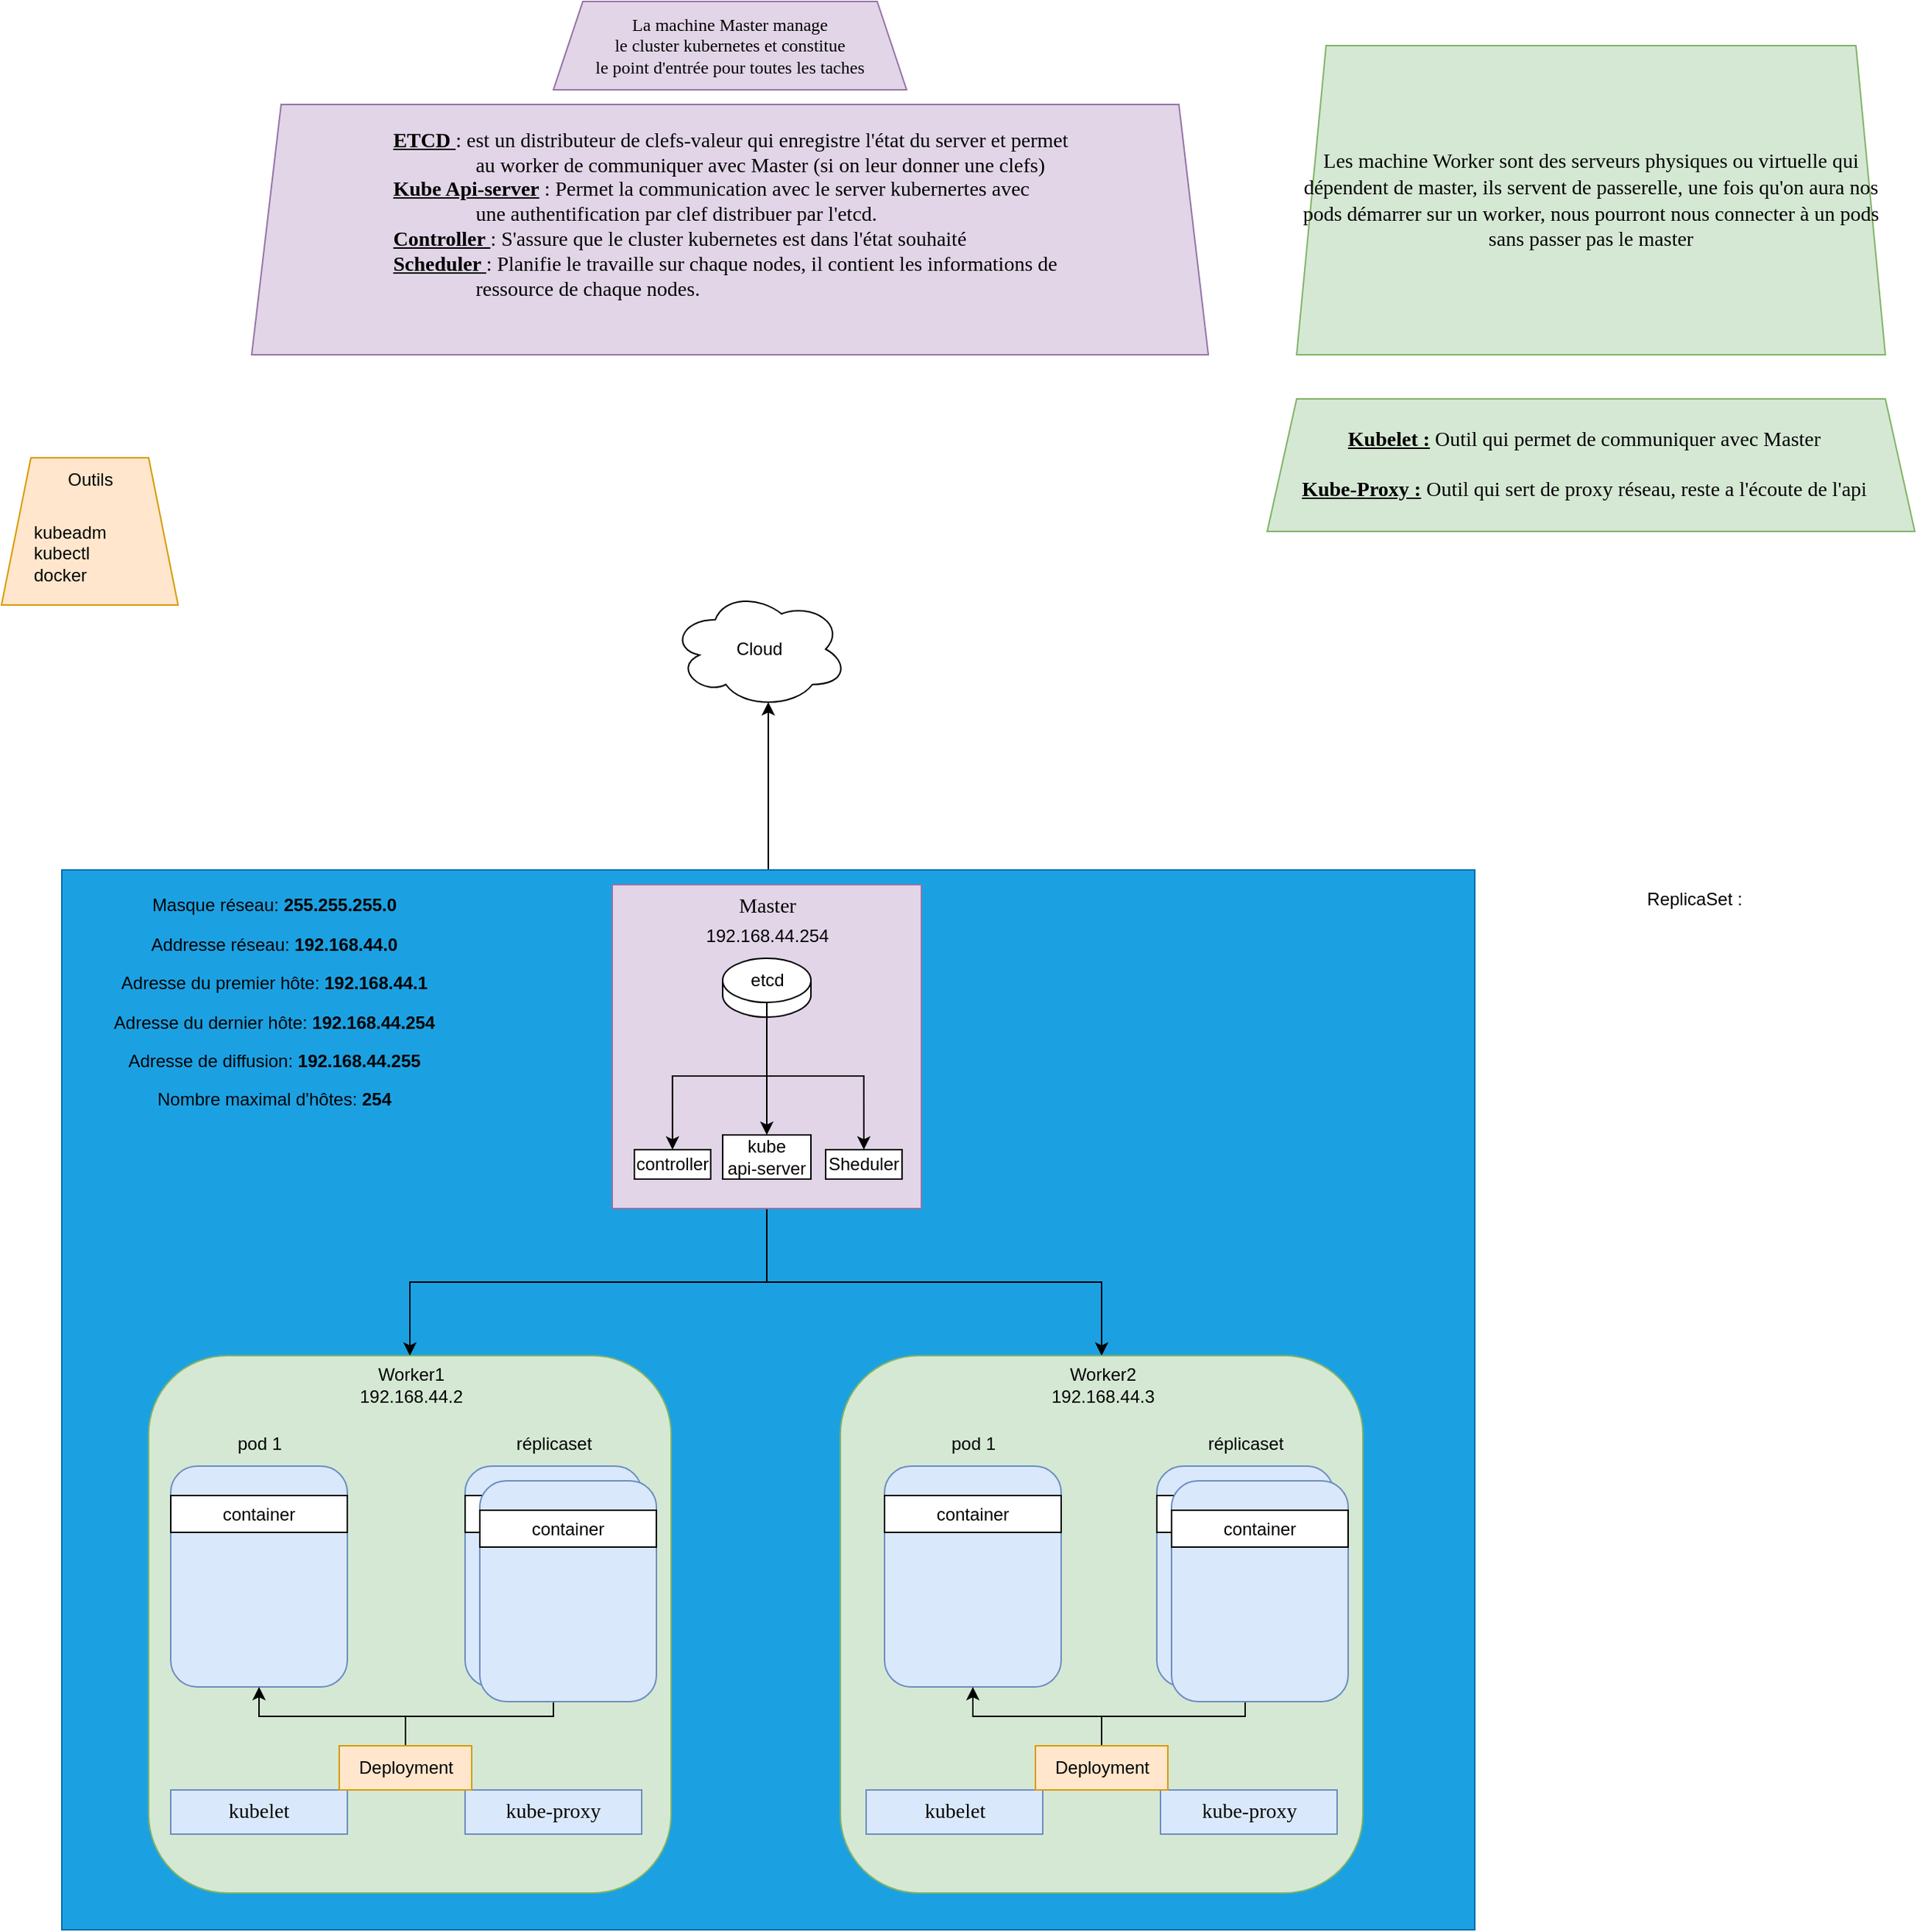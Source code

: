 <mxfile version="20.2.2" type="device"><diagram id="7VEF67Gim3134MM_UQvQ" name="Page-1"><mxGraphModel dx="2605" dy="2109" grid="1" gridSize="10" guides="1" tooltips="1" connect="1" arrows="1" fold="1" page="1" pageScale="1" pageWidth="827" pageHeight="1169" math="0" shadow="0"><root><mxCell id="0"/><mxCell id="1" parent="0"/><mxCell id="36DZzTSzYTcAhO9P4BDn-17" value="" style="rounded=1;whiteSpace=wrap;html=1;fillColor=#dae8fc;strokeColor=#6c8ebf;" vertex="1" parent="1"><mxGeometry x="45" y="735" width="120" height="150" as="geometry"/></mxCell><mxCell id="36DZzTSzYTcAhO9P4BDn-7" style="edgeStyle=orthogonalEdgeStyle;rounded=0;orthogonalLoop=1;jettySize=auto;html=1;entryX=0.55;entryY=0.95;entryDx=0;entryDy=0;entryPerimeter=0;" edge="1" parent="1" source="36DZzTSzYTcAhO9P4BDn-5" target="36DZzTSzYTcAhO9P4BDn-6"><mxGeometry relative="1" as="geometry"/></mxCell><mxCell id="36DZzTSzYTcAhO9P4BDn-5" value="" style="rounded=0;whiteSpace=wrap;html=1;fillColor=#1ba1e2;strokeColor=#006EAF;fontColor=#ffffff;" vertex="1" parent="1"><mxGeometry x="-239" y="320" width="960" height="720" as="geometry"/></mxCell><mxCell id="R8EvlPLaKOTBc0zvbfVf-76" value="" style="shape=trapezoid;perimeter=trapezoidPerimeter;whiteSpace=wrap;html=1;fixedSize=1;fontFamily=Times New Roman;fontSize=14;fillColor=#d5e8d4;strokeColor=#82b366;" parent="1" vertex="1"><mxGeometry x="580" width="440" height="90" as="geometry"/></mxCell><mxCell id="R8EvlPLaKOTBc0zvbfVf-66" value="&lt;div&gt;&lt;font face=&quot;Times New Roman&quot;&gt;La machine Master manage &lt;br&gt;&lt;/font&gt;&lt;/div&gt;&lt;div&gt;&lt;font face=&quot;Times New Roman&quot;&gt;le cluster kubernetes et constitue&lt;/font&gt;&lt;/div&gt;&lt;div&gt;&lt;font face=&quot;Times New Roman&quot;&gt;le point d'entrée pour toutes les taches&lt;br&gt;&lt;/font&gt;&lt;/div&gt;" style="shape=trapezoid;perimeter=trapezoidPerimeter;whiteSpace=wrap;html=1;fixedSize=1;fillColor=#e1d5e7;strokeColor=#9673a6;" parent="1" vertex="1"><mxGeometry x="95" y="-270" width="240" height="60" as="geometry"/></mxCell><mxCell id="R8EvlPLaKOTBc0zvbfVf-64" style="edgeStyle=orthogonalEdgeStyle;rounded=0;orthogonalLoop=1;jettySize=auto;html=1;" parent="1" source="R8EvlPLaKOTBc0zvbfVf-62" target="R8EvlPLaKOTBc0zvbfVf-15" edge="1"><mxGeometry relative="1" as="geometry"/></mxCell><mxCell id="R8EvlPLaKOTBc0zvbfVf-65" style="edgeStyle=orthogonalEdgeStyle;rounded=0;orthogonalLoop=1;jettySize=auto;html=1;" parent="1" source="R8EvlPLaKOTBc0zvbfVf-62" target="R8EvlPLaKOTBc0zvbfVf-23" edge="1"><mxGeometry relative="1" as="geometry"/></mxCell><mxCell id="R8EvlPLaKOTBc0zvbfVf-1" value="&lt;p&gt;Masque réseau: &lt;strong&gt;255.255.255.0&lt;/strong&gt;&lt;/p&gt;&lt;p&gt;Addresse réseau: &lt;strong&gt;192.168.44.0&lt;/strong&gt;&lt;/p&gt;&lt;p&gt;Adresse du premier hôte: &lt;strong&gt;192.168.44.1&lt;/strong&gt;&lt;/p&gt;&lt;p&gt;Adresse du dernier hôte: &lt;strong&gt;192.168.44.254&lt;/strong&gt;&lt;/p&gt;&lt;p&gt;Adresse de diffusion: &lt;strong&gt;192.168.44.255&lt;/strong&gt;&lt;/p&gt;&lt;p&gt;Nombre maximal d'hôtes: &lt;strong&gt;254&lt;/strong&gt;&lt;/p&gt;" style="text;html=1;align=center;verticalAlign=middle;resizable=0;points=[];autosize=1;strokeColor=none;fillColor=none;" parent="1" vertex="1"><mxGeometry x="-220" y="320" width="250" height="180" as="geometry"/></mxCell><mxCell id="R8EvlPLaKOTBc0zvbfVf-21" value="" style="group" parent="1" vertex="1" connectable="0"><mxGeometry x="-180" y="650" width="355" height="365" as="geometry"/></mxCell><mxCell id="R8EvlPLaKOTBc0zvbfVf-14" value="&lt;div&gt;Worker1&lt;/div&gt;&lt;div&gt;192.168.44.2&lt;br&gt;&lt;/div&gt;" style="text;html=1;align=center;verticalAlign=middle;resizable=0;points=[];autosize=1;strokeColor=none;fillColor=none;" parent="R8EvlPLaKOTBc0zvbfVf-21" vertex="1"><mxGeometry x="127.5" width="100" height="40" as="geometry"/></mxCell><mxCell id="36DZzTSzYTcAhO9P4BDn-2" value="" style="group" vertex="1" connectable="0" parent="R8EvlPLaKOTBc0zvbfVf-21"><mxGeometry width="355" height="365" as="geometry"/></mxCell><mxCell id="R8EvlPLaKOTBc0zvbfVf-15" value="" style="rounded=1;whiteSpace=wrap;html=1;fillColor=#d5e8d4;strokeColor=#82b366;" parent="36DZzTSzYTcAhO9P4BDn-2" vertex="1"><mxGeometry width="355" height="365" as="geometry"/></mxCell><mxCell id="R8EvlPLaKOTBc0zvbfVf-17" value="" style="rounded=1;whiteSpace=wrap;html=1;fillColor=#dae8fc;strokeColor=#6c8ebf;" parent="36DZzTSzYTcAhO9P4BDn-2" vertex="1"><mxGeometry x="15" y="75" width="120" height="150" as="geometry"/></mxCell><mxCell id="R8EvlPLaKOTBc0zvbfVf-18" value="" style="rounded=1;whiteSpace=wrap;html=1;fillColor=#dae8fc;strokeColor=#6c8ebf;" parent="36DZzTSzYTcAhO9P4BDn-2" vertex="1"><mxGeometry x="215" y="75" width="120" height="150" as="geometry"/></mxCell><mxCell id="R8EvlPLaKOTBc0zvbfVf-19" value="pod 1" style="text;html=1;align=center;verticalAlign=middle;resizable=0;points=[];autosize=1;strokeColor=none;fillColor=none;" parent="36DZzTSzYTcAhO9P4BDn-2" vertex="1"><mxGeometry x="50" y="45" width="50" height="30" as="geometry"/></mxCell><mxCell id="R8EvlPLaKOTBc0zvbfVf-20" value="réplicaset" style="text;html=1;align=center;verticalAlign=middle;resizable=0;points=[];autosize=1;strokeColor=none;fillColor=none;" parent="36DZzTSzYTcAhO9P4BDn-2" vertex="1"><mxGeometry x="235" y="45" width="80" height="30" as="geometry"/></mxCell><mxCell id="R8EvlPLaKOTBc0zvbfVf-31" value="container" style="rounded=0;whiteSpace=wrap;html=1;" parent="36DZzTSzYTcAhO9P4BDn-2" vertex="1"><mxGeometry x="15" y="95" width="120" height="25" as="geometry"/></mxCell><mxCell id="R8EvlPLaKOTBc0zvbfVf-40" value="container" style="rounded=0;whiteSpace=wrap;html=1;" parent="36DZzTSzYTcAhO9P4BDn-2" vertex="1"><mxGeometry x="215" y="95" width="120" height="25" as="geometry"/></mxCell><mxCell id="R8EvlPLaKOTBc0zvbfVf-71" value="kubelet" style="rounded=0;whiteSpace=wrap;html=1;fontFamily=Times New Roman;fontSize=14;fillColor=#dae8fc;strokeColor=#6c8ebf;" parent="36DZzTSzYTcAhO9P4BDn-2" vertex="1"><mxGeometry x="15" y="295" width="120" height="30" as="geometry"/></mxCell><mxCell id="R8EvlPLaKOTBc0zvbfVf-72" value="kube-proxy" style="rounded=0;whiteSpace=wrap;html=1;fontFamily=Times New Roman;fontSize=14;fillColor=#dae8fc;strokeColor=#6c8ebf;" parent="36DZzTSzYTcAhO9P4BDn-2" vertex="1"><mxGeometry x="215" y="295" width="120" height="30" as="geometry"/></mxCell><mxCell id="36DZzTSzYTcAhO9P4BDn-4" value="&lt;div&gt;Worker1&lt;/div&gt;&lt;div&gt;192.168.44.2&lt;br&gt;&lt;/div&gt;" style="text;html=1;align=center;verticalAlign=middle;resizable=0;points=[];autosize=1;strokeColor=none;fillColor=none;" vertex="1" parent="36DZzTSzYTcAhO9P4BDn-2"><mxGeometry x="127.5" width="100" height="40" as="geometry"/></mxCell><mxCell id="36DZzTSzYTcAhO9P4BDn-9" style="edgeStyle=orthogonalEdgeStyle;rounded=0;orthogonalLoop=1;jettySize=auto;html=1;entryX=0.5;entryY=1;entryDx=0;entryDy=0;" edge="1" parent="36DZzTSzYTcAhO9P4BDn-2" source="36DZzTSzYTcAhO9P4BDn-8" target="R8EvlPLaKOTBc0zvbfVf-17"><mxGeometry relative="1" as="geometry"/></mxCell><mxCell id="36DZzTSzYTcAhO9P4BDn-10" style="edgeStyle=orthogonalEdgeStyle;rounded=0;orthogonalLoop=1;jettySize=auto;html=1;entryX=0.5;entryY=1;entryDx=0;entryDy=0;" edge="1" parent="36DZzTSzYTcAhO9P4BDn-2" source="36DZzTSzYTcAhO9P4BDn-8" target="R8EvlPLaKOTBc0zvbfVf-18"><mxGeometry relative="1" as="geometry"/></mxCell><mxCell id="36DZzTSzYTcAhO9P4BDn-8" value="Deployment" style="whiteSpace=wrap;html=1;fillColor=#ffe6cc;strokeColor=#d79b00;" vertex="1" parent="36DZzTSzYTcAhO9P4BDn-2"><mxGeometry x="129.5" y="265" width="90" height="30" as="geometry"/></mxCell><mxCell id="R8EvlPLaKOTBc0zvbfVf-22" value="" style="group" parent="1" vertex="1" connectable="0"><mxGeometry x="280" y="650" width="355" height="365" as="geometry"/></mxCell><mxCell id="36DZzTSzYTcAhO9P4BDn-1" value="" style="group" vertex="1" connectable="0" parent="R8EvlPLaKOTBc0zvbfVf-22"><mxGeometry x="10" width="355" height="365" as="geometry"/></mxCell><mxCell id="R8EvlPLaKOTBc0zvbfVf-23" value="" style="rounded=1;whiteSpace=wrap;html=1;fillColor=#d5e8d4;strokeColor=#82b366;" parent="36DZzTSzYTcAhO9P4BDn-1" vertex="1"><mxGeometry width="355" height="365" as="geometry"/></mxCell><mxCell id="R8EvlPLaKOTBc0zvbfVf-24" value="&lt;div&gt;Worker2&lt;/div&gt;&lt;div&gt;192.168.44.3&lt;br&gt;&lt;/div&gt;" style="text;html=1;align=center;verticalAlign=middle;resizable=0;points=[];autosize=1;strokeColor=none;fillColor=none;" parent="36DZzTSzYTcAhO9P4BDn-1" vertex="1"><mxGeometry x="127.5" width="100" height="40" as="geometry"/></mxCell><mxCell id="R8EvlPLaKOTBc0zvbfVf-25" value="" style="rounded=1;whiteSpace=wrap;html=1;fillColor=#dae8fc;strokeColor=#6c8ebf;" parent="36DZzTSzYTcAhO9P4BDn-1" vertex="1"><mxGeometry x="30" y="75" width="120" height="150" as="geometry"/></mxCell><mxCell id="R8EvlPLaKOTBc0zvbfVf-26" value="" style="rounded=1;whiteSpace=wrap;html=1;fillColor=#dae8fc;strokeColor=#6c8ebf;" parent="36DZzTSzYTcAhO9P4BDn-1" vertex="1"><mxGeometry x="215" y="75" width="120" height="150" as="geometry"/></mxCell><mxCell id="R8EvlPLaKOTBc0zvbfVf-27" value="pod 1" style="text;html=1;align=center;verticalAlign=middle;resizable=0;points=[];autosize=1;strokeColor=none;fillColor=none;" parent="36DZzTSzYTcAhO9P4BDn-1" vertex="1"><mxGeometry x="65" y="45" width="50" height="30" as="geometry"/></mxCell><mxCell id="R8EvlPLaKOTBc0zvbfVf-28" value="réplicaset" style="text;html=1;align=center;verticalAlign=middle;resizable=0;points=[];autosize=1;strokeColor=none;fillColor=none;" parent="36DZzTSzYTcAhO9P4BDn-1" vertex="1"><mxGeometry x="235" y="45" width="80" height="30" as="geometry"/></mxCell><mxCell id="R8EvlPLaKOTBc0zvbfVf-41" value="container" style="rounded=0;whiteSpace=wrap;html=1;" parent="36DZzTSzYTcAhO9P4BDn-1" vertex="1"><mxGeometry x="30" y="95" width="120" height="25" as="geometry"/></mxCell><mxCell id="R8EvlPLaKOTBc0zvbfVf-43" value="container" style="rounded=0;whiteSpace=wrap;html=1;" parent="36DZzTSzYTcAhO9P4BDn-1" vertex="1"><mxGeometry x="215" y="95" width="120" height="25" as="geometry"/></mxCell><mxCell id="R8EvlPLaKOTBc0zvbfVf-73" value="kubelet" style="rounded=0;whiteSpace=wrap;html=1;fontFamily=Times New Roman;fontSize=14;fillColor=#dae8fc;strokeColor=#6c8ebf;" parent="36DZzTSzYTcAhO9P4BDn-1" vertex="1"><mxGeometry x="17.5" y="295" width="120" height="30" as="geometry"/></mxCell><mxCell id="R8EvlPLaKOTBc0zvbfVf-74" value="kube-proxy" style="rounded=0;whiteSpace=wrap;html=1;fontFamily=Times New Roman;fontSize=14;fillColor=#dae8fc;strokeColor=#6c8ebf;" parent="36DZzTSzYTcAhO9P4BDn-1" vertex="1"><mxGeometry x="217.5" y="295" width="120" height="30" as="geometry"/></mxCell><mxCell id="36DZzTSzYTcAhO9P4BDn-12" style="edgeStyle=orthogonalEdgeStyle;rounded=0;orthogonalLoop=1;jettySize=auto;html=1;" edge="1" parent="36DZzTSzYTcAhO9P4BDn-1" source="36DZzTSzYTcAhO9P4BDn-11" target="R8EvlPLaKOTBc0zvbfVf-25"><mxGeometry relative="1" as="geometry"/></mxCell><mxCell id="36DZzTSzYTcAhO9P4BDn-13" style="edgeStyle=orthogonalEdgeStyle;rounded=0;orthogonalLoop=1;jettySize=auto;html=1;" edge="1" parent="36DZzTSzYTcAhO9P4BDn-1" source="36DZzTSzYTcAhO9P4BDn-11" target="R8EvlPLaKOTBc0zvbfVf-26"><mxGeometry relative="1" as="geometry"/></mxCell><mxCell id="36DZzTSzYTcAhO9P4BDn-11" value="Deployment" style="whiteSpace=wrap;html=1;fillColor=#ffe6cc;strokeColor=#d79b00;" vertex="1" parent="36DZzTSzYTcAhO9P4BDn-1"><mxGeometry x="132.5" y="265" width="90" height="30" as="geometry"/></mxCell><mxCell id="R8EvlPLaKOTBc0zvbfVf-68" value="&lt;div style=&quot;font-size: 14px;&quot;&gt;&lt;font style=&quot;font-size: 14px;&quot; face=&quot;Times New Roman&quot;&gt;Les machine Worker sont des serveurs physiques ou virtuelle qui dépendent de master, ils servent de passerelle, une fois qu'on aura nos pods démarrer sur un worker, nous pourront nous connecter à un pods sans passer pas le master&lt;/font&gt;&lt;font style=&quot;font-size: 14px;&quot;&gt;&lt;br&gt;&lt;/font&gt;&lt;/div&gt;" style="shape=trapezoid;perimeter=trapezoidPerimeter;whiteSpace=wrap;html=1;fixedSize=1;fillColor=#d5e8d4;strokeColor=#82b366;" parent="1" vertex="1"><mxGeometry x="600" y="-240" width="400" height="210" as="geometry"/></mxCell><mxCell id="R8EvlPLaKOTBc0zvbfVf-69" value="" style="shape=trapezoid;perimeter=trapezoidPerimeter;whiteSpace=wrap;html=1;fixedSize=1;fillColor=#e1d5e7;strokeColor=#9673a6;" parent="1" vertex="1"><mxGeometry x="-110" y="-200" width="650" height="170" as="geometry"/></mxCell><mxCell id="R8EvlPLaKOTBc0zvbfVf-70" value="&lt;div align=&quot;left&quot;&gt;&lt;b&gt;&lt;u&gt;ETCD &lt;/u&gt;&lt;/b&gt;: est un distributeur de clefs-valeur qui enregistre l'état du server et permet &lt;br&gt;&lt;/div&gt;&lt;div align=&quot;left&quot;&gt;&lt;span style=&quot;&quot;&gt;&#9;&lt;/span&gt;&lt;span style=&quot;&quot;&gt;&#9;&lt;/span&gt;&lt;span style=&quot;white-space: pre;&quot;&gt;&#9;&lt;/span&gt;&lt;span style=&quot;white-space: pre;&quot;&gt;&#9;&lt;/span&gt;au worker de communiquer avec Master (si on leur donner une clefs)&lt;br&gt;&lt;/div&gt;&lt;div align=&quot;left&quot;&gt;&lt;u&gt;&lt;b&gt;Kube Api-server&lt;/b&gt;&lt;/u&gt; : Permet la communication avec le server kubernertes avec &lt;br&gt;&lt;/div&gt;&lt;div align=&quot;left&quot;&gt;&lt;span style=&quot;white-space: pre;&quot;&gt;&#9;&lt;/span&gt;&lt;span style=&quot;white-space: pre;&quot;&gt;&#9;&lt;/span&gt;une authentification par clef distribuer par l'etcd.&lt;br&gt;&lt;/div&gt;&lt;div align=&quot;left&quot;&gt;&lt;b&gt;&lt;u&gt;Controller &lt;/u&gt;&lt;/b&gt;: S'assure que le cluster kubernetes est dans l'état souhaité&lt;br&gt;&lt;/div&gt;&lt;div align=&quot;left&quot;&gt;&lt;u&gt;&lt;b&gt;Scheduler &lt;/b&gt;&lt;/u&gt;: Planifie le travaille sur chaque nodes, il contient les informations de&lt;/div&gt;&lt;div align=&quot;left&quot;&gt;&lt;span style=&quot;white-space: pre;&quot;&gt;&#9;&lt;/span&gt;&lt;span style=&quot;white-space: pre;&quot;&gt;&#9;&lt;/span&gt;ressource de chaque nodes.&lt;br&gt;&lt;/div&gt;" style="text;html=1;align=center;verticalAlign=middle;resizable=0;points=[];autosize=1;strokeColor=none;fillColor=none;fontSize=14;fontFamily=Times New Roman;" parent="1" vertex="1"><mxGeometry x="-25" y="-190" width="480" height="130" as="geometry"/></mxCell><mxCell id="R8EvlPLaKOTBc0zvbfVf-77" value="&lt;div&gt;&lt;u&gt;&lt;b&gt;Kubelet :&lt;/b&gt;&lt;/u&gt; Outil qui permet de communiquer avec Master&lt;br&gt;&lt;/div&gt;&lt;div&gt;&lt;u&gt;&lt;b&gt;&lt;br&gt;&lt;/b&gt;&lt;/u&gt;&lt;/div&gt;&lt;div&gt;&lt;u&gt;&lt;b&gt;Kube-Proxy :&lt;/b&gt;&lt;/u&gt; Outil qui sert de proxy réseau, reste a l'écoute de l'api&lt;br&gt;&lt;/div&gt;" style="text;html=1;align=center;verticalAlign=middle;resizable=0;points=[];autosize=1;strokeColor=none;fillColor=none;fontSize=14;fontFamily=Times New Roman;" parent="1" vertex="1"><mxGeometry x="590" y="15" width="410" height="60" as="geometry"/></mxCell><mxCell id="36DZzTSzYTcAhO9P4BDn-3" value="" style="group" vertex="1" connectable="0" parent="1"><mxGeometry x="135" y="330" width="210" height="220" as="geometry"/></mxCell><mxCell id="R8EvlPLaKOTBc0zvbfVf-62" value="" style="whiteSpace=wrap;html=1;fillColor=#e1d5e7;strokeColor=#9673a6;" parent="36DZzTSzYTcAhO9P4BDn-3" vertex="1"><mxGeometry width="210" height="220" as="geometry"/></mxCell><mxCell id="R8EvlPLaKOTBc0zvbfVf-2" value="192.168.44.254" style="text;html=1;align=center;verticalAlign=middle;resizable=0;points=[];autosize=1;strokeColor=none;fillColor=none;" parent="36DZzTSzYTcAhO9P4BDn-3" vertex="1"><mxGeometry x="50" y="20" width="110" height="30" as="geometry"/></mxCell><mxCell id="R8EvlPLaKOTBc0zvbfVf-50" value="controller" style="rounded=0;whiteSpace=wrap;html=1;" parent="36DZzTSzYTcAhO9P4BDn-3" vertex="1"><mxGeometry x="15" y="180" width="51.87" height="20" as="geometry"/></mxCell><mxCell id="R8EvlPLaKOTBc0zvbfVf-55" style="edgeStyle=orthogonalEdgeStyle;rounded=0;orthogonalLoop=1;jettySize=auto;html=1;entryX=0.5;entryY=0;entryDx=0;entryDy=0;" parent="36DZzTSzYTcAhO9P4BDn-3" source="R8EvlPLaKOTBc0zvbfVf-48" target="R8EvlPLaKOTBc0zvbfVf-50" edge="1"><mxGeometry relative="1" as="geometry"><Array as="points"><mxPoint x="105" y="130"/><mxPoint x="41" y="130"/></Array></mxGeometry></mxCell><mxCell id="R8EvlPLaKOTBc0zvbfVf-51" value="&lt;div&gt;kube&lt;/div&gt;&lt;div&gt;api-server&lt;br&gt;&lt;/div&gt;" style="rounded=0;whiteSpace=wrap;html=1;" parent="36DZzTSzYTcAhO9P4BDn-3" vertex="1"><mxGeometry x="75" y="170" width="60" height="30" as="geometry"/></mxCell><mxCell id="R8EvlPLaKOTBc0zvbfVf-54" value="" style="edgeStyle=orthogonalEdgeStyle;rounded=0;orthogonalLoop=1;jettySize=auto;html=1;" parent="36DZzTSzYTcAhO9P4BDn-3" source="R8EvlPLaKOTBc0zvbfVf-48" target="R8EvlPLaKOTBc0zvbfVf-51" edge="1"><mxGeometry relative="1" as="geometry"/></mxCell><mxCell id="R8EvlPLaKOTBc0zvbfVf-56" value="" style="group" parent="36DZzTSzYTcAhO9P4BDn-3" vertex="1" connectable="0"><mxGeometry x="75" y="50" width="60" height="40" as="geometry"/></mxCell><mxCell id="R8EvlPLaKOTBc0zvbfVf-47" value="" style="shape=cylinder3;whiteSpace=wrap;html=1;boundedLbl=1;backgroundOutline=1;size=15;" parent="R8EvlPLaKOTBc0zvbfVf-56" vertex="1"><mxGeometry width="60" height="40" as="geometry"/></mxCell><mxCell id="R8EvlPLaKOTBc0zvbfVf-48" value="etcd" style="text;html=1;align=center;verticalAlign=middle;resizable=0;points=[];autosize=1;strokeColor=none;fillColor=none;" parent="R8EvlPLaKOTBc0zvbfVf-56" vertex="1"><mxGeometry x="5" width="50" height="30" as="geometry"/></mxCell><mxCell id="R8EvlPLaKOTBc0zvbfVf-59" value="Sheduler" style="rounded=0;whiteSpace=wrap;html=1;" parent="36DZzTSzYTcAhO9P4BDn-3" vertex="1"><mxGeometry x="145" y="180" width="51.87" height="20" as="geometry"/></mxCell><mxCell id="R8EvlPLaKOTBc0zvbfVf-60" style="edgeStyle=orthogonalEdgeStyle;rounded=0;orthogonalLoop=1;jettySize=auto;html=1;entryX=0.5;entryY=0;entryDx=0;entryDy=0;" parent="36DZzTSzYTcAhO9P4BDn-3" source="R8EvlPLaKOTBc0zvbfVf-48" target="R8EvlPLaKOTBc0zvbfVf-59" edge="1"><mxGeometry relative="1" as="geometry"><Array as="points"><mxPoint x="105" y="130"/><mxPoint x="171" y="130"/></Array></mxGeometry></mxCell><mxCell id="R8EvlPLaKOTBc0zvbfVf-75" value="Master" style="text;html=1;align=center;verticalAlign=middle;resizable=0;points=[];autosize=1;strokeColor=none;fillColor=none;fontSize=14;fontFamily=Times New Roman;" parent="36DZzTSzYTcAhO9P4BDn-3" vertex="1"><mxGeometry x="75" width="60" height="30" as="geometry"/></mxCell><mxCell id="36DZzTSzYTcAhO9P4BDn-6" value="Cloud" style="ellipse;shape=cloud;whiteSpace=wrap;html=1;" vertex="1" parent="1"><mxGeometry x="175" y="130" width="120" height="80" as="geometry"/></mxCell><mxCell id="36DZzTSzYTcAhO9P4BDn-14" value="" style="shape=trapezoid;perimeter=trapezoidPerimeter;whiteSpace=wrap;html=1;fixedSize=1;fillColor=#ffe6cc;strokeColor=#d79b00;" vertex="1" parent="1"><mxGeometry x="-280" y="40" width="120" height="100" as="geometry"/></mxCell><mxCell id="36DZzTSzYTcAhO9P4BDn-15" value="Outils" style="text;html=1;align=center;verticalAlign=middle;resizable=0;points=[];autosize=1;strokeColor=none;fillColor=none;" vertex="1" parent="1"><mxGeometry x="-250" y="40" width="60" height="30" as="geometry"/></mxCell><mxCell id="36DZzTSzYTcAhO9P4BDn-16" value="&lt;div align=&quot;left&quot;&gt;kubeadm&lt;/div&gt;&lt;div align=&quot;left&quot;&gt;kubectl&lt;/div&gt;&lt;div align=&quot;left&quot;&gt;docker&lt;/div&gt;" style="text;html=1;align=left;verticalAlign=middle;resizable=0;points=[];autosize=1;strokeColor=none;fillColor=none;" vertex="1" parent="1"><mxGeometry x="-260" y="75" width="80" height="60" as="geometry"/></mxCell><mxCell id="36DZzTSzYTcAhO9P4BDn-18" value="" style="rounded=1;whiteSpace=wrap;html=1;fillColor=#dae8fc;strokeColor=#6c8ebf;" vertex="1" parent="1"><mxGeometry x="45" y="735" width="120" height="150" as="geometry"/></mxCell><mxCell id="36DZzTSzYTcAhO9P4BDn-19" value="container" style="rounded=0;whiteSpace=wrap;html=1;" vertex="1" parent="1"><mxGeometry x="45" y="755" width="120" height="25" as="geometry"/></mxCell><mxCell id="36DZzTSzYTcAhO9P4BDn-20" value="" style="rounded=1;whiteSpace=wrap;html=1;fillColor=#dae8fc;strokeColor=#6c8ebf;" vertex="1" parent="1"><mxGeometry x="515" y="735" width="120" height="150" as="geometry"/></mxCell><mxCell id="36DZzTSzYTcAhO9P4BDn-21" value="container" style="rounded=0;whiteSpace=wrap;html=1;" vertex="1" parent="1"><mxGeometry x="515" y="755" width="120" height="25" as="geometry"/></mxCell><mxCell id="36DZzTSzYTcAhO9P4BDn-22" value="&lt;div&gt;ReplicaSet : &lt;br&gt;&lt;/div&gt;" style="text;html=1;align=center;verticalAlign=middle;resizable=0;points=[];autosize=1;strokeColor=none;fillColor=none;" vertex="1" parent="1"><mxGeometry x="825" y="325" width="90" height="30" as="geometry"/></mxCell></root></mxGraphModel></diagram></mxfile>